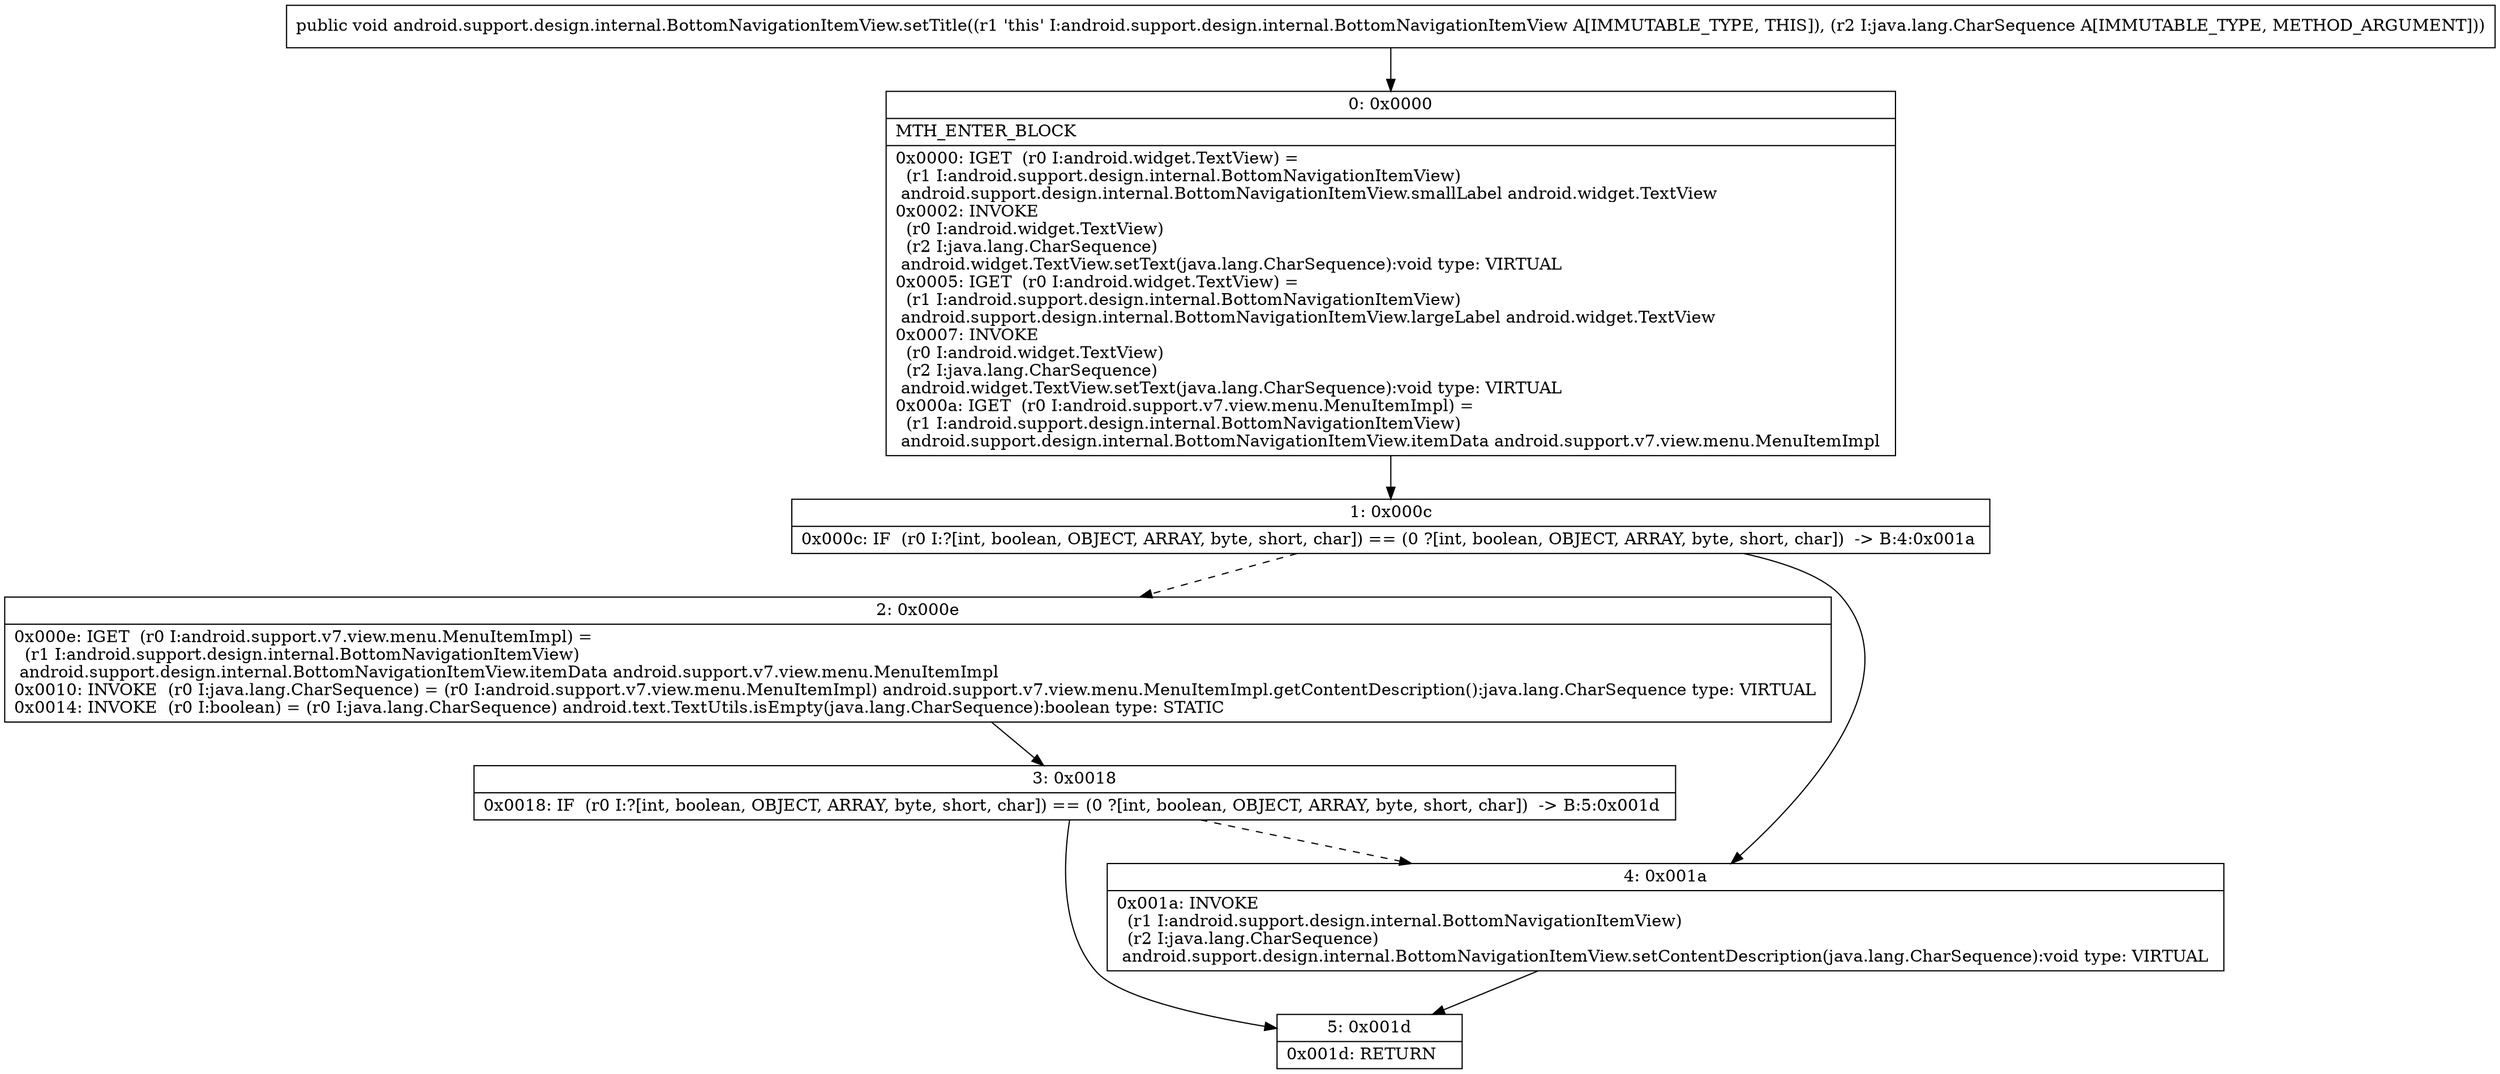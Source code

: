 digraph "CFG forandroid.support.design.internal.BottomNavigationItemView.setTitle(Ljava\/lang\/CharSequence;)V" {
Node_0 [shape=record,label="{0\:\ 0x0000|MTH_ENTER_BLOCK\l|0x0000: IGET  (r0 I:android.widget.TextView) = \l  (r1 I:android.support.design.internal.BottomNavigationItemView)\l android.support.design.internal.BottomNavigationItemView.smallLabel android.widget.TextView \l0x0002: INVOKE  \l  (r0 I:android.widget.TextView)\l  (r2 I:java.lang.CharSequence)\l android.widget.TextView.setText(java.lang.CharSequence):void type: VIRTUAL \l0x0005: IGET  (r0 I:android.widget.TextView) = \l  (r1 I:android.support.design.internal.BottomNavigationItemView)\l android.support.design.internal.BottomNavigationItemView.largeLabel android.widget.TextView \l0x0007: INVOKE  \l  (r0 I:android.widget.TextView)\l  (r2 I:java.lang.CharSequence)\l android.widget.TextView.setText(java.lang.CharSequence):void type: VIRTUAL \l0x000a: IGET  (r0 I:android.support.v7.view.menu.MenuItemImpl) = \l  (r1 I:android.support.design.internal.BottomNavigationItemView)\l android.support.design.internal.BottomNavigationItemView.itemData android.support.v7.view.menu.MenuItemImpl \l}"];
Node_1 [shape=record,label="{1\:\ 0x000c|0x000c: IF  (r0 I:?[int, boolean, OBJECT, ARRAY, byte, short, char]) == (0 ?[int, boolean, OBJECT, ARRAY, byte, short, char])  \-\> B:4:0x001a \l}"];
Node_2 [shape=record,label="{2\:\ 0x000e|0x000e: IGET  (r0 I:android.support.v7.view.menu.MenuItemImpl) = \l  (r1 I:android.support.design.internal.BottomNavigationItemView)\l android.support.design.internal.BottomNavigationItemView.itemData android.support.v7.view.menu.MenuItemImpl \l0x0010: INVOKE  (r0 I:java.lang.CharSequence) = (r0 I:android.support.v7.view.menu.MenuItemImpl) android.support.v7.view.menu.MenuItemImpl.getContentDescription():java.lang.CharSequence type: VIRTUAL \l0x0014: INVOKE  (r0 I:boolean) = (r0 I:java.lang.CharSequence) android.text.TextUtils.isEmpty(java.lang.CharSequence):boolean type: STATIC \l}"];
Node_3 [shape=record,label="{3\:\ 0x0018|0x0018: IF  (r0 I:?[int, boolean, OBJECT, ARRAY, byte, short, char]) == (0 ?[int, boolean, OBJECT, ARRAY, byte, short, char])  \-\> B:5:0x001d \l}"];
Node_4 [shape=record,label="{4\:\ 0x001a|0x001a: INVOKE  \l  (r1 I:android.support.design.internal.BottomNavigationItemView)\l  (r2 I:java.lang.CharSequence)\l android.support.design.internal.BottomNavigationItemView.setContentDescription(java.lang.CharSequence):void type: VIRTUAL \l}"];
Node_5 [shape=record,label="{5\:\ 0x001d|0x001d: RETURN   \l}"];
MethodNode[shape=record,label="{public void android.support.design.internal.BottomNavigationItemView.setTitle((r1 'this' I:android.support.design.internal.BottomNavigationItemView A[IMMUTABLE_TYPE, THIS]), (r2 I:java.lang.CharSequence A[IMMUTABLE_TYPE, METHOD_ARGUMENT])) }"];
MethodNode -> Node_0;
Node_0 -> Node_1;
Node_1 -> Node_2[style=dashed];
Node_1 -> Node_4;
Node_2 -> Node_3;
Node_3 -> Node_4[style=dashed];
Node_3 -> Node_5;
Node_4 -> Node_5;
}

